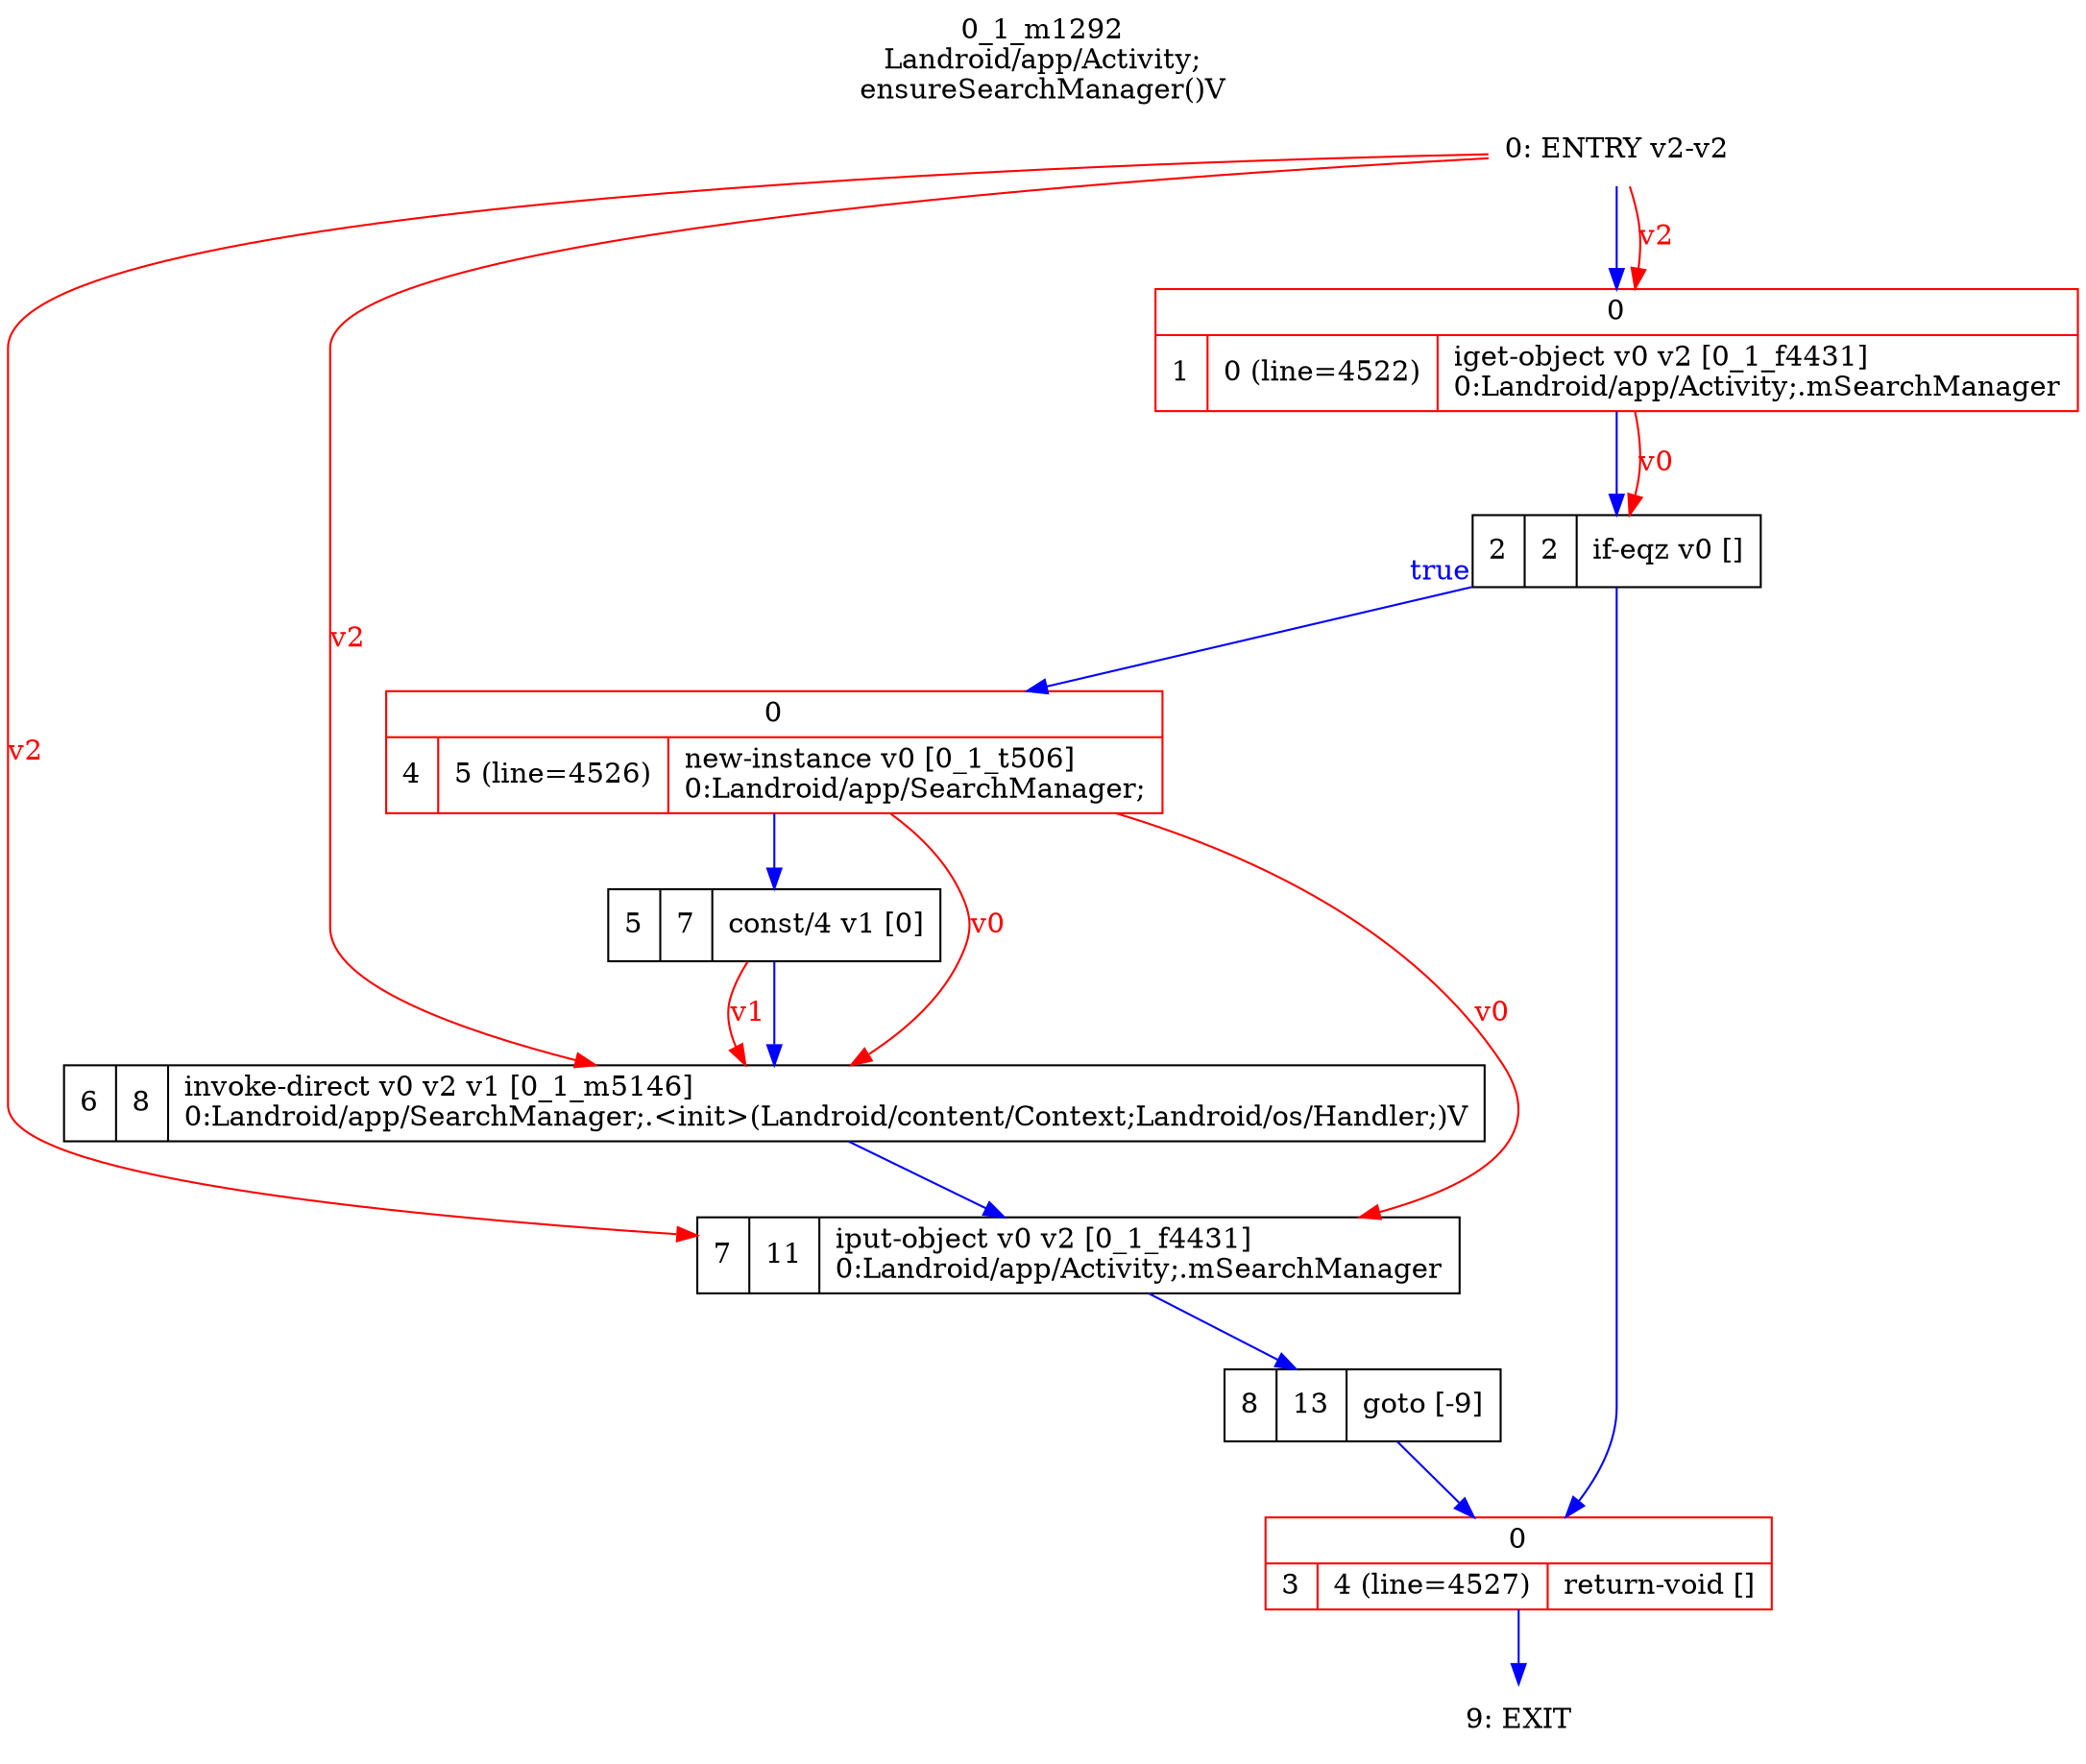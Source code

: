 digraph G {
rankdir=UD;
labelloc=t;
label="0_1_m1292\nLandroid/app/Activity;
ensureSearchManager()V";
0[label="0: ENTRY v2-v2",shape=plaintext];
1[label="{0|{1|0 (line=4522)|iget-object v0 v2 [0_1_f4431]\l0:Landroid/app/Activity;.mSearchManager\l}}",shape=record, color=red];
2[label="2|2|if-eqz v0 []\l",shape=record];
3[label="{0|{3|4 (line=4527)|return-void []\l}}",shape=record, color=red];
4[label="{0|{4|5 (line=4526)|new-instance v0 [0_1_t506]\l0:Landroid/app/SearchManager;\l}}",shape=record, color=red];
5[label="5|7|const/4 v1 [0]\l",shape=record];
6[label="6|8|invoke-direct v0 v2 v1 [0_1_m5146]\l0:Landroid/app/SearchManager;.\<init\>(Landroid/content/Context;Landroid/os/Handler;)V\l",shape=record,URL="0_1_m5146.dot"];
7[label="7|11|iput-object v0 v2 [0_1_f4431]\l0:Landroid/app/Activity;.mSearchManager\l",shape=record];
8[label="8|13|goto [-9]\l",shape=record];
9[label="9: EXIT",shape=plaintext];
0->1 [color=blue, fontcolor=blue,weight=100, taillabel=""];
1->2 [color=blue, fontcolor=blue,weight=100, taillabel=""];
2->4 [color=blue, fontcolor=blue,weight=10, taillabel="true"];
2->3 [color=blue, fontcolor=blue,weight=100, taillabel=""];
3->9 [color=blue, fontcolor=blue,weight=100, taillabel=""];
4->5 [color=blue, fontcolor=blue,weight=100, taillabel=""];
5->6 [color=blue, fontcolor=blue,weight=100, taillabel=""];
6->7 [color=blue, fontcolor=blue,weight=100, taillabel=""];
7->8 [color=blue, fontcolor=blue,weight=100, taillabel=""];
8->3 [color=blue, fontcolor=blue,weight=100, taillabel=""];
0->1 [color=red, fontcolor=red, label="v2"];
1->2 [color=red, fontcolor=red, label="v0"];
0->6 [color=red, fontcolor=red, label="v2"];
4->6 [color=red, fontcolor=red, label="v0"];
5->6 [color=red, fontcolor=red, label="v1"];
0->7 [color=red, fontcolor=red, label="v2"];
4->7 [color=red, fontcolor=red, label="v0"];
}

